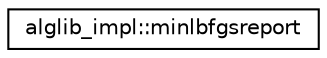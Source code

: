 digraph "Graphical Class Hierarchy"
{
  edge [fontname="Helvetica",fontsize="10",labelfontname="Helvetica",labelfontsize="10"];
  node [fontname="Helvetica",fontsize="10",shape=record];
  rankdir="LR";
  Node0 [label="alglib_impl::minlbfgsreport",height=0.2,width=0.4,color="black", fillcolor="white", style="filled",URL="$structalglib__impl_1_1minlbfgsreport.html"];
}
